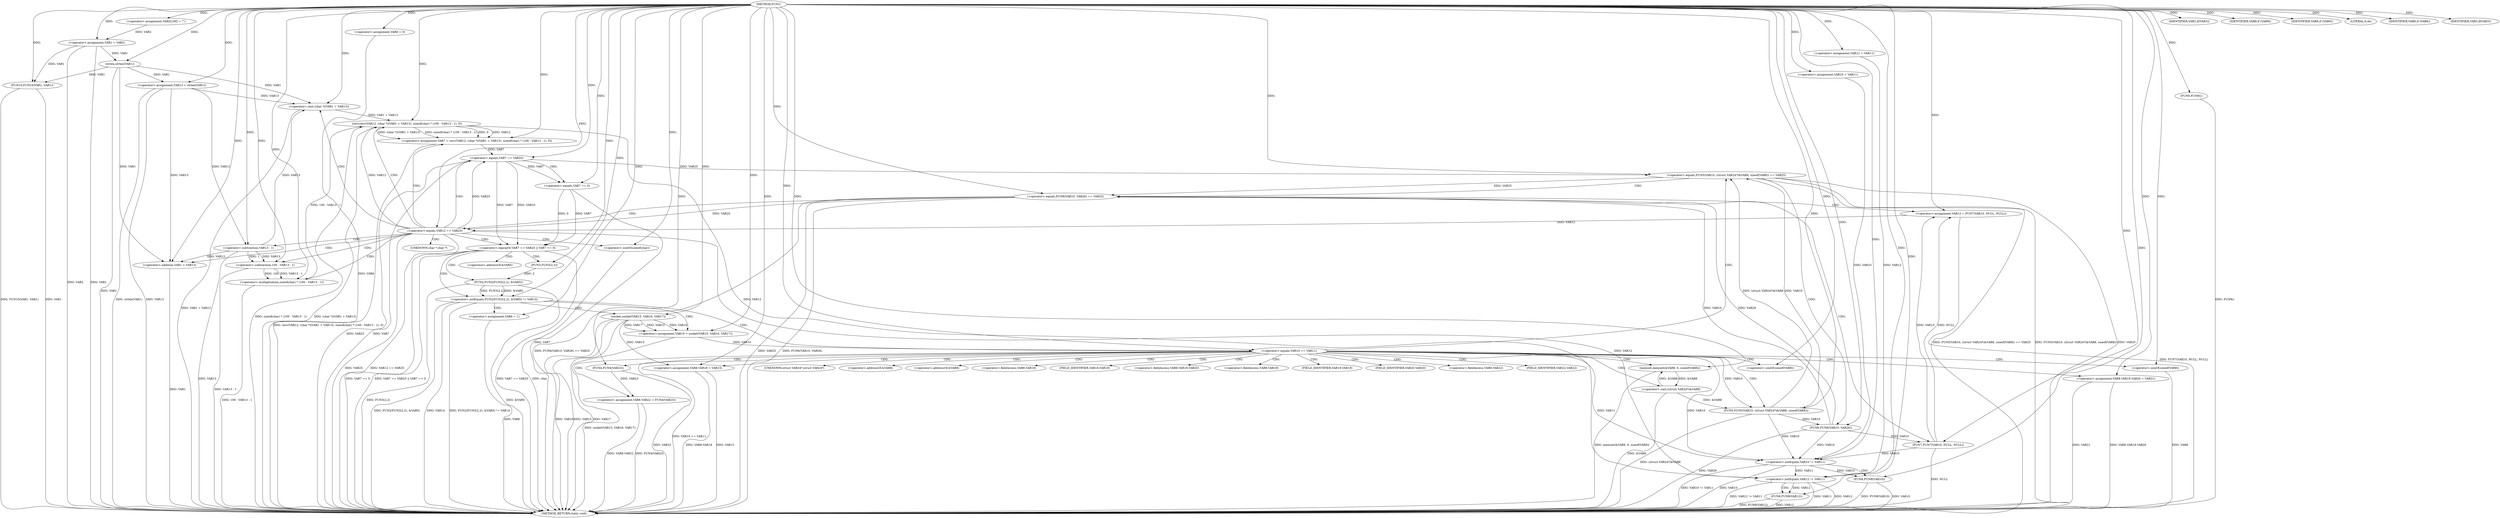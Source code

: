 digraph FUN1 {  
"1000100" [label = "(METHOD,FUN1)" ]
"1000279" [label = "(METHOD_RETURN,static void)" ]
"1000104" [label = "(<operator>.assignment,VAR2[100] = \"\")" ]
"1000107" [label = "(<operator>.assignment,VAR1 = VAR2)" ]
"1000111" [label = "(IDENTIFIER,VAR3,if(VAR3))" ]
"1000116" [label = "(<operator>.assignment,VAR6 = 0)" ]
"1000123" [label = "(<operator>.assignment,VAR10 = VAR11)" ]
"1000127" [label = "(<operator>.assignment,VAR12 = VAR11)" ]
"1000131" [label = "(<operator>.assignment,VAR13 = strlen(VAR1))" ]
"1000133" [label = "(strlen,strlen(VAR1))" ]
"1000138" [label = "(<operator>.notEquals,FUN2(FUN3(2,2), &VAR5) != VAR14)" ]
"1000139" [label = "(FUN2,FUN2(FUN3(2,2), &VAR5))" ]
"1000140" [label = "(FUN3,FUN3(2,2))" ]
"1000148" [label = "(<operator>.assignment,VAR6 = 1)" ]
"1000151" [label = "(<operator>.assignment,VAR10 = socket(VAR15, VAR16, VAR17))" ]
"1000153" [label = "(socket,socket(VAR15, VAR16, VAR17))" ]
"1000158" [label = "(<operator>.equals,VAR10 == VAR11)" ]
"1000163" [label = "(memset,memset(&VAR8, 0, sizeof(VAR8)))" ]
"1000167" [label = "(<operator>.sizeOf,sizeof(VAR8))" ]
"1000169" [label = "(<operator>.assignment,VAR8.VAR18 = VAR15)" ]
"1000174" [label = "(<operator>.assignment,VAR8.VAR19.VAR20 = VAR21)" ]
"1000181" [label = "(<operator>.assignment,VAR8.VAR22 = FUN4(VAR23))" ]
"1000185" [label = "(FUN4,FUN4(VAR23))" ]
"1000188" [label = "(<operator>.equals,FUN5(VAR10, (struct VAR24*)&VAR8, sizeof(VAR8)) == VAR25)" ]
"1000189" [label = "(FUN5,FUN5(VAR10, (struct VAR24*)&VAR8, sizeof(VAR8)))" ]
"1000191" [label = "(<operator>.cast,(struct VAR24*)&VAR8)" ]
"1000195" [label = "(<operator>.sizeOf,sizeof(VAR8))" ]
"1000201" [label = "(<operator>.equals,FUN6(VAR10, VAR26) == VAR25)" ]
"1000202" [label = "(FUN6,FUN6(VAR10, VAR26))" ]
"1000208" [label = "(<operator>.assignment,VAR12 = FUN7(VAR10, NULL, NULL))" ]
"1000210" [label = "(FUN7,FUN7(VAR10, NULL, NULL))" ]
"1000215" [label = "(<operator>.equals,VAR12 == VAR25)" ]
"1000220" [label = "(<operator>.assignment,VAR7 = recv(VAR12, (char *)(VAR1 + VAR13), sizeof(char) * (100 - VAR13 - 1), 0))" ]
"1000222" [label = "(recv,recv(VAR12, (char *)(VAR1 + VAR13), sizeof(char) * (100 - VAR13 - 1), 0))" ]
"1000224" [label = "(<operator>.cast,(char *)(VAR1 + VAR13))" ]
"1000226" [label = "(<operator>.addition,VAR1 + VAR13)" ]
"1000229" [label = "(<operator>.multiplication,sizeof(char) * (100 - VAR13 - 1))" ]
"1000230" [label = "(<operator>.sizeOf,sizeof(char))" ]
"1000232" [label = "(<operator>.subtraction,100 - VAR13 - 1)" ]
"1000234" [label = "(<operator>.subtraction,VAR13 - 1)" ]
"1000239" [label = "(<operator>.logicalOr,VAR7 == VAR25 || VAR7 == 0)" ]
"1000240" [label = "(<operator>.equals,VAR7 == VAR25)" ]
"1000243" [label = "(<operator>.equals,VAR7 == 0)" ]
"1000249" [label = "(IDENTIFIER,VAR9,if (VAR9))" ]
"1000252" [label = "(IDENTIFIER,VAR9,if (VAR9))" ]
"1000254" [label = "(LITERAL,0,do)" ]
"1000256" [label = "(<operator>.notEquals,VAR10 != VAR11)" ]
"1000260" [label = "(FUN8,FUN8(VAR10))" ]
"1000263" [label = "(<operator>.notEquals,VAR12 != VAR11)" ]
"1000267" [label = "(FUN8,FUN8(VAR12))" ]
"1000270" [label = "(IDENTIFIER,VAR6,if (VAR6))" ]
"1000272" [label = "(FUN9,FUN9())" ]
"1000274" [label = "(IDENTIFIER,VAR3,if(VAR3))" ]
"1000276" [label = "(FUN10,FUN10(VAR1, VAR1))" ]
"1000143" [label = "(<operator>.addressOf,&VAR5)" ]
"1000164" [label = "(<operator>.addressOf,&VAR8)" ]
"1000170" [label = "(<operator>.fieldAccess,VAR8.VAR18)" ]
"1000172" [label = "(FIELD_IDENTIFIER,VAR18,VAR18)" ]
"1000175" [label = "(<operator>.fieldAccess,VAR8.VAR19.VAR20)" ]
"1000176" [label = "(<operator>.fieldAccess,VAR8.VAR19)" ]
"1000178" [label = "(FIELD_IDENTIFIER,VAR19,VAR19)" ]
"1000179" [label = "(FIELD_IDENTIFIER,VAR20,VAR20)" ]
"1000182" [label = "(<operator>.fieldAccess,VAR8.VAR22)" ]
"1000184" [label = "(FIELD_IDENTIFIER,VAR22,VAR22)" ]
"1000192" [label = "(UNKNOWN,struct VAR24*,struct VAR24*)" ]
"1000193" [label = "(<operator>.addressOf,&VAR8)" ]
"1000225" [label = "(UNKNOWN,char *,char *)" ]
  "1000107" -> "1000279"  [ label = "DDG: VAR1"] 
  "1000181" -> "1000279"  [ label = "DDG: FUN4(VAR23)"] 
  "1000224" -> "1000279"  [ label = "DDG: VAR1 + VAR13"] 
  "1000181" -> "1000279"  [ label = "DDG: VAR8.VAR22"] 
  "1000188" -> "1000279"  [ label = "DDG: FUN5(VAR10, (struct VAR24*)&VAR8, sizeof(VAR8)) == VAR25"] 
  "1000116" -> "1000279"  [ label = "DDG: VAR6"] 
  "1000260" -> "1000279"  [ label = "DDG: FUN8(VAR10)"] 
  "1000185" -> "1000279"  [ label = "DDG: VAR23"] 
  "1000201" -> "1000279"  [ label = "DDG: FUN6(VAR10, VAR26) == VAR25"] 
  "1000226" -> "1000279"  [ label = "DDG: VAR1"] 
  "1000208" -> "1000279"  [ label = "DDG: FUN7(VAR10, NULL, NULL)"] 
  "1000239" -> "1000279"  [ label = "DDG: VAR7 == VAR25 || VAR7 == 0"] 
  "1000234" -> "1000279"  [ label = "DDG: VAR13"] 
  "1000239" -> "1000279"  [ label = "DDG: VAR7 == VAR25"] 
  "1000215" -> "1000279"  [ label = "DDG: VAR25"] 
  "1000188" -> "1000279"  [ label = "DDG: FUN5(VAR10, (struct VAR24*)&VAR8, sizeof(VAR8))"] 
  "1000131" -> "1000279"  [ label = "DDG: VAR13"] 
  "1000138" -> "1000279"  [ label = "DDG: FUN2(FUN3(2,2), &VAR5)"] 
  "1000139" -> "1000279"  [ label = "DDG: FUN3(2,2)"] 
  "1000263" -> "1000279"  [ label = "DDG: VAR11"] 
  "1000267" -> "1000279"  [ label = "DDG: VAR12"] 
  "1000222" -> "1000279"  [ label = "DDG: sizeof(char) * (100 - VAR13 - 1)"] 
  "1000153" -> "1000279"  [ label = "DDG: VAR16"] 
  "1000158" -> "1000279"  [ label = "DDG: VAR10 == VAR11"] 
  "1000267" -> "1000279"  [ label = "DDG: FUN8(VAR12)"] 
  "1000133" -> "1000279"  [ label = "DDG: VAR1"] 
  "1000189" -> "1000279"  [ label = "DDG: (struct VAR24*)&VAR8"] 
  "1000263" -> "1000279"  [ label = "DDG: VAR12"] 
  "1000263" -> "1000279"  [ label = "DDG: VAR12 != VAR11"] 
  "1000174" -> "1000279"  [ label = "DDG: VAR21"] 
  "1000220" -> "1000279"  [ label = "DDG: recv(VAR12, (char *)(VAR1 + VAR13), sizeof(char) * (100 - VAR13 - 1), 0)"] 
  "1000148" -> "1000279"  [ label = "DDG: VAR6"] 
  "1000151" -> "1000279"  [ label = "DDG: socket(VAR15, VAR16, VAR17)"] 
  "1000230" -> "1000279"  [ label = "DDG: char"] 
  "1000276" -> "1000279"  [ label = "DDG: VAR1"] 
  "1000276" -> "1000279"  [ label = "DDG: FUN10(VAR1, VAR1)"] 
  "1000131" -> "1000279"  [ label = "DDG: strlen(VAR1)"] 
  "1000210" -> "1000279"  [ label = "DDG: NULL"] 
  "1000153" -> "1000279"  [ label = "DDG: VAR15"] 
  "1000188" -> "1000279"  [ label = "DDG: VAR25"] 
  "1000229" -> "1000279"  [ label = "DDG: 100 - VAR13 - 1"] 
  "1000191" -> "1000279"  [ label = "DDG: &VAR8"] 
  "1000169" -> "1000279"  [ label = "DDG: VAR15"] 
  "1000232" -> "1000279"  [ label = "DDG: VAR13 - 1"] 
  "1000240" -> "1000279"  [ label = "DDG: VAR25"] 
  "1000138" -> "1000279"  [ label = "DDG: VAR14"] 
  "1000139" -> "1000279"  [ label = "DDG: &VAR5"] 
  "1000215" -> "1000279"  [ label = "DDG: VAR12 == VAR25"] 
  "1000243" -> "1000279"  [ label = "DDG: VAR7"] 
  "1000169" -> "1000279"  [ label = "DDG: VAR8.VAR18"] 
  "1000256" -> "1000279"  [ label = "DDG: VAR10"] 
  "1000260" -> "1000279"  [ label = "DDG: VAR10"] 
  "1000153" -> "1000279"  [ label = "DDG: VAR17"] 
  "1000272" -> "1000279"  [ label = "DDG: FUN9()"] 
  "1000138" -> "1000279"  [ label = "DDG: FUN2(FUN3(2,2), &VAR5) != VAR14"] 
  "1000201" -> "1000279"  [ label = "DDG: VAR25"] 
  "1000256" -> "1000279"  [ label = "DDG: VAR10 != VAR11"] 
  "1000163" -> "1000279"  [ label = "DDG: memset(&VAR8, 0, sizeof(VAR8))"] 
  "1000195" -> "1000279"  [ label = "DDG: VAR8"] 
  "1000240" -> "1000279"  [ label = "DDG: VAR7"] 
  "1000239" -> "1000279"  [ label = "DDG: VAR7 == 0"] 
  "1000174" -> "1000279"  [ label = "DDG: VAR8.VAR19.VAR20"] 
  "1000107" -> "1000279"  [ label = "DDG: VAR2"] 
  "1000222" -> "1000279"  [ label = "DDG: (char *)(VAR1 + VAR13)"] 
  "1000202" -> "1000279"  [ label = "DDG: VAR26"] 
  "1000201" -> "1000279"  [ label = "DDG: FUN6(VAR10, VAR26)"] 
  "1000100" -> "1000104"  [ label = "DDG: "] 
  "1000104" -> "1000107"  [ label = "DDG: VAR2"] 
  "1000100" -> "1000107"  [ label = "DDG: "] 
  "1000100" -> "1000111"  [ label = "DDG: "] 
  "1000100" -> "1000116"  [ label = "DDG: "] 
  "1000100" -> "1000123"  [ label = "DDG: "] 
  "1000100" -> "1000127"  [ label = "DDG: "] 
  "1000133" -> "1000131"  [ label = "DDG: VAR1"] 
  "1000100" -> "1000131"  [ label = "DDG: "] 
  "1000107" -> "1000133"  [ label = "DDG: VAR1"] 
  "1000100" -> "1000133"  [ label = "DDG: "] 
  "1000139" -> "1000138"  [ label = "DDG: FUN3(2,2)"] 
  "1000139" -> "1000138"  [ label = "DDG: &VAR5"] 
  "1000140" -> "1000139"  [ label = "DDG: 2"] 
  "1000100" -> "1000140"  [ label = "DDG: "] 
  "1000100" -> "1000138"  [ label = "DDG: "] 
  "1000100" -> "1000148"  [ label = "DDG: "] 
  "1000153" -> "1000151"  [ label = "DDG: VAR15"] 
  "1000153" -> "1000151"  [ label = "DDG: VAR16"] 
  "1000153" -> "1000151"  [ label = "DDG: VAR17"] 
  "1000100" -> "1000151"  [ label = "DDG: "] 
  "1000100" -> "1000153"  [ label = "DDG: "] 
  "1000151" -> "1000158"  [ label = "DDG: VAR10"] 
  "1000100" -> "1000158"  [ label = "DDG: "] 
  "1000191" -> "1000163"  [ label = "DDG: &VAR8"] 
  "1000100" -> "1000163"  [ label = "DDG: "] 
  "1000100" -> "1000167"  [ label = "DDG: "] 
  "1000153" -> "1000169"  [ label = "DDG: VAR15"] 
  "1000100" -> "1000169"  [ label = "DDG: "] 
  "1000100" -> "1000174"  [ label = "DDG: "] 
  "1000185" -> "1000181"  [ label = "DDG: VAR23"] 
  "1000100" -> "1000185"  [ label = "DDG: "] 
  "1000189" -> "1000188"  [ label = "DDG: VAR10"] 
  "1000189" -> "1000188"  [ label = "DDG: (struct VAR24*)&VAR8"] 
  "1000158" -> "1000189"  [ label = "DDG: VAR10"] 
  "1000100" -> "1000189"  [ label = "DDG: "] 
  "1000191" -> "1000189"  [ label = "DDG: &VAR8"] 
  "1000163" -> "1000191"  [ label = "DDG: &VAR8"] 
  "1000100" -> "1000195"  [ label = "DDG: "] 
  "1000240" -> "1000188"  [ label = "DDG: VAR25"] 
  "1000100" -> "1000188"  [ label = "DDG: "] 
  "1000202" -> "1000201"  [ label = "DDG: VAR10"] 
  "1000202" -> "1000201"  [ label = "DDG: VAR26"] 
  "1000189" -> "1000202"  [ label = "DDG: VAR10"] 
  "1000100" -> "1000202"  [ label = "DDG: "] 
  "1000188" -> "1000201"  [ label = "DDG: VAR25"] 
  "1000100" -> "1000201"  [ label = "DDG: "] 
  "1000210" -> "1000208"  [ label = "DDG: VAR10"] 
  "1000210" -> "1000208"  [ label = "DDG: NULL"] 
  "1000100" -> "1000208"  [ label = "DDG: "] 
  "1000202" -> "1000210"  [ label = "DDG: VAR10"] 
  "1000100" -> "1000210"  [ label = "DDG: "] 
  "1000208" -> "1000215"  [ label = "DDG: VAR12"] 
  "1000100" -> "1000215"  [ label = "DDG: "] 
  "1000201" -> "1000215"  [ label = "DDG: VAR25"] 
  "1000222" -> "1000220"  [ label = "DDG: VAR12"] 
  "1000222" -> "1000220"  [ label = "DDG: (char *)(VAR1 + VAR13)"] 
  "1000222" -> "1000220"  [ label = "DDG: sizeof(char) * (100 - VAR13 - 1)"] 
  "1000222" -> "1000220"  [ label = "DDG: 0"] 
  "1000100" -> "1000220"  [ label = "DDG: "] 
  "1000215" -> "1000222"  [ label = "DDG: VAR12"] 
  "1000100" -> "1000222"  [ label = "DDG: "] 
  "1000224" -> "1000222"  [ label = "DDG: VAR1 + VAR13"] 
  "1000133" -> "1000224"  [ label = "DDG: VAR1"] 
  "1000100" -> "1000224"  [ label = "DDG: "] 
  "1000234" -> "1000224"  [ label = "DDG: VAR13"] 
  "1000131" -> "1000224"  [ label = "DDG: VAR13"] 
  "1000133" -> "1000226"  [ label = "DDG: VAR1"] 
  "1000100" -> "1000226"  [ label = "DDG: "] 
  "1000234" -> "1000226"  [ label = "DDG: VAR13"] 
  "1000131" -> "1000226"  [ label = "DDG: VAR13"] 
  "1000229" -> "1000222"  [ label = "DDG: 100 - VAR13 - 1"] 
  "1000100" -> "1000229"  [ label = "DDG: "] 
  "1000100" -> "1000230"  [ label = "DDG: "] 
  "1000232" -> "1000229"  [ label = "DDG: 100"] 
  "1000232" -> "1000229"  [ label = "DDG: VAR13 - 1"] 
  "1000100" -> "1000232"  [ label = "DDG: "] 
  "1000234" -> "1000232"  [ label = "DDG: VAR13"] 
  "1000234" -> "1000232"  [ label = "DDG: 1"] 
  "1000100" -> "1000234"  [ label = "DDG: "] 
  "1000131" -> "1000234"  [ label = "DDG: VAR13"] 
  "1000240" -> "1000239"  [ label = "DDG: VAR7"] 
  "1000240" -> "1000239"  [ label = "DDG: VAR25"] 
  "1000220" -> "1000240"  [ label = "DDG: VAR7"] 
  "1000100" -> "1000240"  [ label = "DDG: "] 
  "1000215" -> "1000240"  [ label = "DDG: VAR25"] 
  "1000243" -> "1000239"  [ label = "DDG: VAR7"] 
  "1000243" -> "1000239"  [ label = "DDG: 0"] 
  "1000240" -> "1000243"  [ label = "DDG: VAR7"] 
  "1000100" -> "1000243"  [ label = "DDG: "] 
  "1000100" -> "1000249"  [ label = "DDG: "] 
  "1000100" -> "1000252"  [ label = "DDG: "] 
  "1000100" -> "1000254"  [ label = "DDG: "] 
  "1000158" -> "1000256"  [ label = "DDG: VAR10"] 
  "1000189" -> "1000256"  [ label = "DDG: VAR10"] 
  "1000202" -> "1000256"  [ label = "DDG: VAR10"] 
  "1000210" -> "1000256"  [ label = "DDG: VAR10"] 
  "1000123" -> "1000256"  [ label = "DDG: VAR10"] 
  "1000100" -> "1000256"  [ label = "DDG: "] 
  "1000158" -> "1000256"  [ label = "DDG: VAR11"] 
  "1000256" -> "1000260"  [ label = "DDG: VAR10"] 
  "1000100" -> "1000260"  [ label = "DDG: "] 
  "1000222" -> "1000263"  [ label = "DDG: VAR12"] 
  "1000215" -> "1000263"  [ label = "DDG: VAR12"] 
  "1000127" -> "1000263"  [ label = "DDG: VAR12"] 
  "1000100" -> "1000263"  [ label = "DDG: "] 
  "1000256" -> "1000263"  [ label = "DDG: VAR11"] 
  "1000263" -> "1000267"  [ label = "DDG: VAR12"] 
  "1000100" -> "1000267"  [ label = "DDG: "] 
  "1000100" -> "1000270"  [ label = "DDG: "] 
  "1000100" -> "1000272"  [ label = "DDG: "] 
  "1000100" -> "1000274"  [ label = "DDG: "] 
  "1000107" -> "1000276"  [ label = "DDG: VAR1"] 
  "1000133" -> "1000276"  [ label = "DDG: VAR1"] 
  "1000100" -> "1000276"  [ label = "DDG: "] 
  "1000138" -> "1000148"  [ label = "CDG: "] 
  "1000138" -> "1000151"  [ label = "CDG: "] 
  "1000138" -> "1000153"  [ label = "CDG: "] 
  "1000138" -> "1000158"  [ label = "CDG: "] 
  "1000158" -> "1000164"  [ label = "CDG: "] 
  "1000158" -> "1000174"  [ label = "CDG: "] 
  "1000158" -> "1000191"  [ label = "CDG: "] 
  "1000158" -> "1000182"  [ label = "CDG: "] 
  "1000158" -> "1000188"  [ label = "CDG: "] 
  "1000158" -> "1000167"  [ label = "CDG: "] 
  "1000158" -> "1000175"  [ label = "CDG: "] 
  "1000158" -> "1000179"  [ label = "CDG: "] 
  "1000158" -> "1000192"  [ label = "CDG: "] 
  "1000158" -> "1000176"  [ label = "CDG: "] 
  "1000158" -> "1000185"  [ label = "CDG: "] 
  "1000158" -> "1000195"  [ label = "CDG: "] 
  "1000158" -> "1000172"  [ label = "CDG: "] 
  "1000158" -> "1000189"  [ label = "CDG: "] 
  "1000158" -> "1000169"  [ label = "CDG: "] 
  "1000158" -> "1000163"  [ label = "CDG: "] 
  "1000158" -> "1000178"  [ label = "CDG: "] 
  "1000158" -> "1000170"  [ label = "CDG: "] 
  "1000158" -> "1000193"  [ label = "CDG: "] 
  "1000158" -> "1000184"  [ label = "CDG: "] 
  "1000158" -> "1000181"  [ label = "CDG: "] 
  "1000188" -> "1000201"  [ label = "CDG: "] 
  "1000188" -> "1000202"  [ label = "CDG: "] 
  "1000201" -> "1000208"  [ label = "CDG: "] 
  "1000201" -> "1000210"  [ label = "CDG: "] 
  "1000201" -> "1000215"  [ label = "CDG: "] 
  "1000215" -> "1000222"  [ label = "CDG: "] 
  "1000215" -> "1000220"  [ label = "CDG: "] 
  "1000215" -> "1000224"  [ label = "CDG: "] 
  "1000215" -> "1000240"  [ label = "CDG: "] 
  "1000215" -> "1000226"  [ label = "CDG: "] 
  "1000215" -> "1000232"  [ label = "CDG: "] 
  "1000215" -> "1000239"  [ label = "CDG: "] 
  "1000215" -> "1000229"  [ label = "CDG: "] 
  "1000215" -> "1000230"  [ label = "CDG: "] 
  "1000215" -> "1000234"  [ label = "CDG: "] 
  "1000215" -> "1000225"  [ label = "CDG: "] 
  "1000239" -> "1000139"  [ label = "CDG: "] 
  "1000239" -> "1000138"  [ label = "CDG: "] 
  "1000239" -> "1000143"  [ label = "CDG: "] 
  "1000239" -> "1000140"  [ label = "CDG: "] 
  "1000240" -> "1000243"  [ label = "CDG: "] 
  "1000256" -> "1000260"  [ label = "CDG: "] 
  "1000263" -> "1000267"  [ label = "CDG: "] 
}
